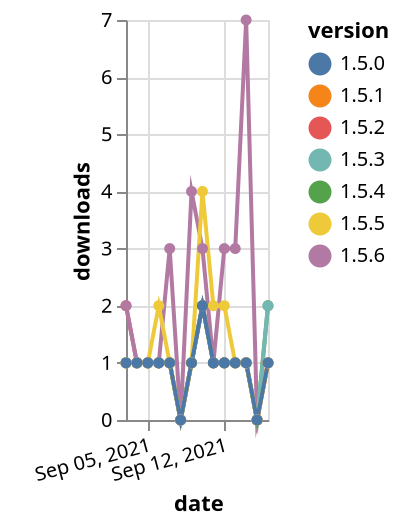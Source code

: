 {"$schema": "https://vega.github.io/schema/vega-lite/v5.json", "description": "A simple bar chart with embedded data.", "data": {"values": [{"date": "2021-09-03", "total": 185, "delta": 2, "version": "1.5.2"}, {"date": "2021-09-04", "total": 186, "delta": 1, "version": "1.5.2"}, {"date": "2021-09-05", "total": 187, "delta": 1, "version": "1.5.2"}, {"date": "2021-09-06", "total": 188, "delta": 1, "version": "1.5.2"}, {"date": "2021-09-07", "total": 189, "delta": 1, "version": "1.5.2"}, {"date": "2021-09-08", "total": 189, "delta": 0, "version": "1.5.2"}, {"date": "2021-09-09", "total": 190, "delta": 1, "version": "1.5.2"}, {"date": "2021-09-10", "total": 192, "delta": 2, "version": "1.5.2"}, {"date": "2021-09-11", "total": 193, "delta": 1, "version": "1.5.2"}, {"date": "2021-09-12", "total": 194, "delta": 1, "version": "1.5.2"}, {"date": "2021-09-13", "total": 195, "delta": 1, "version": "1.5.2"}, {"date": "2021-09-14", "total": 196, "delta": 1, "version": "1.5.2"}, {"date": "2021-09-15", "total": 196, "delta": 0, "version": "1.5.2"}, {"date": "2021-09-16", "total": 197, "delta": 1, "version": "1.5.2"}, {"date": "2021-09-03", "total": 207, "delta": 1, "version": "1.5.4"}, {"date": "2021-09-04", "total": 208, "delta": 1, "version": "1.5.4"}, {"date": "2021-09-05", "total": 209, "delta": 1, "version": "1.5.4"}, {"date": "2021-09-06", "total": 210, "delta": 1, "version": "1.5.4"}, {"date": "2021-09-07", "total": 211, "delta": 1, "version": "1.5.4"}, {"date": "2021-09-08", "total": 211, "delta": 0, "version": "1.5.4"}, {"date": "2021-09-09", "total": 212, "delta": 1, "version": "1.5.4"}, {"date": "2021-09-10", "total": 214, "delta": 2, "version": "1.5.4"}, {"date": "2021-09-11", "total": 215, "delta": 1, "version": "1.5.4"}, {"date": "2021-09-12", "total": 216, "delta": 1, "version": "1.5.4"}, {"date": "2021-09-13", "total": 217, "delta": 1, "version": "1.5.4"}, {"date": "2021-09-14", "total": 218, "delta": 1, "version": "1.5.4"}, {"date": "2021-09-15", "total": 218, "delta": 0, "version": "1.5.4"}, {"date": "2021-09-16", "total": 220, "delta": 2, "version": "1.5.4"}, {"date": "2021-09-03", "total": 385, "delta": 2, "version": "1.5.6"}, {"date": "2021-09-04", "total": 386, "delta": 1, "version": "1.5.6"}, {"date": "2021-09-05", "total": 387, "delta": 1, "version": "1.5.6"}, {"date": "2021-09-06", "total": 388, "delta": 1, "version": "1.5.6"}, {"date": "2021-09-07", "total": 391, "delta": 3, "version": "1.5.6"}, {"date": "2021-09-08", "total": 391, "delta": 0, "version": "1.5.6"}, {"date": "2021-09-09", "total": 395, "delta": 4, "version": "1.5.6"}, {"date": "2021-09-10", "total": 398, "delta": 3, "version": "1.5.6"}, {"date": "2021-09-11", "total": 399, "delta": 1, "version": "1.5.6"}, {"date": "2021-09-12", "total": 402, "delta": 3, "version": "1.5.6"}, {"date": "2021-09-13", "total": 405, "delta": 3, "version": "1.5.6"}, {"date": "2021-09-14", "total": 412, "delta": 7, "version": "1.5.6"}, {"date": "2021-09-15", "total": 412, "delta": 0, "version": "1.5.6"}, {"date": "2021-09-16", "total": 413, "delta": 1, "version": "1.5.6"}, {"date": "2021-09-03", "total": 300, "delta": 1, "version": "1.5.1"}, {"date": "2021-09-04", "total": 301, "delta": 1, "version": "1.5.1"}, {"date": "2021-09-05", "total": 302, "delta": 1, "version": "1.5.1"}, {"date": "2021-09-06", "total": 303, "delta": 1, "version": "1.5.1"}, {"date": "2021-09-07", "total": 304, "delta": 1, "version": "1.5.1"}, {"date": "2021-09-08", "total": 304, "delta": 0, "version": "1.5.1"}, {"date": "2021-09-09", "total": 305, "delta": 1, "version": "1.5.1"}, {"date": "2021-09-10", "total": 307, "delta": 2, "version": "1.5.1"}, {"date": "2021-09-11", "total": 308, "delta": 1, "version": "1.5.1"}, {"date": "2021-09-12", "total": 309, "delta": 1, "version": "1.5.1"}, {"date": "2021-09-13", "total": 310, "delta": 1, "version": "1.5.1"}, {"date": "2021-09-14", "total": 311, "delta": 1, "version": "1.5.1"}, {"date": "2021-09-15", "total": 311, "delta": 0, "version": "1.5.1"}, {"date": "2021-09-16", "total": 312, "delta": 1, "version": "1.5.1"}, {"date": "2021-09-03", "total": 179, "delta": 1, "version": "1.5.3"}, {"date": "2021-09-04", "total": 180, "delta": 1, "version": "1.5.3"}, {"date": "2021-09-05", "total": 181, "delta": 1, "version": "1.5.3"}, {"date": "2021-09-06", "total": 182, "delta": 1, "version": "1.5.3"}, {"date": "2021-09-07", "total": 183, "delta": 1, "version": "1.5.3"}, {"date": "2021-09-08", "total": 183, "delta": 0, "version": "1.5.3"}, {"date": "2021-09-09", "total": 184, "delta": 1, "version": "1.5.3"}, {"date": "2021-09-10", "total": 186, "delta": 2, "version": "1.5.3"}, {"date": "2021-09-11", "total": 187, "delta": 1, "version": "1.5.3"}, {"date": "2021-09-12", "total": 188, "delta": 1, "version": "1.5.3"}, {"date": "2021-09-13", "total": 189, "delta": 1, "version": "1.5.3"}, {"date": "2021-09-14", "total": 190, "delta": 1, "version": "1.5.3"}, {"date": "2021-09-15", "total": 190, "delta": 0, "version": "1.5.3"}, {"date": "2021-09-16", "total": 192, "delta": 2, "version": "1.5.3"}, {"date": "2021-09-03", "total": 340, "delta": 1, "version": "1.5.5"}, {"date": "2021-09-04", "total": 341, "delta": 1, "version": "1.5.5"}, {"date": "2021-09-05", "total": 342, "delta": 1, "version": "1.5.5"}, {"date": "2021-09-06", "total": 344, "delta": 2, "version": "1.5.5"}, {"date": "2021-09-07", "total": 345, "delta": 1, "version": "1.5.5"}, {"date": "2021-09-08", "total": 345, "delta": 0, "version": "1.5.5"}, {"date": "2021-09-09", "total": 346, "delta": 1, "version": "1.5.5"}, {"date": "2021-09-10", "total": 350, "delta": 4, "version": "1.5.5"}, {"date": "2021-09-11", "total": 352, "delta": 2, "version": "1.5.5"}, {"date": "2021-09-12", "total": 354, "delta": 2, "version": "1.5.5"}, {"date": "2021-09-13", "total": 355, "delta": 1, "version": "1.5.5"}, {"date": "2021-09-14", "total": 356, "delta": 1, "version": "1.5.5"}, {"date": "2021-09-15", "total": 356, "delta": 0, "version": "1.5.5"}, {"date": "2021-09-16", "total": 357, "delta": 1, "version": "1.5.5"}, {"date": "2021-09-03", "total": 217, "delta": 1, "version": "1.5.0"}, {"date": "2021-09-04", "total": 218, "delta": 1, "version": "1.5.0"}, {"date": "2021-09-05", "total": 219, "delta": 1, "version": "1.5.0"}, {"date": "2021-09-06", "total": 220, "delta": 1, "version": "1.5.0"}, {"date": "2021-09-07", "total": 221, "delta": 1, "version": "1.5.0"}, {"date": "2021-09-08", "total": 221, "delta": 0, "version": "1.5.0"}, {"date": "2021-09-09", "total": 222, "delta": 1, "version": "1.5.0"}, {"date": "2021-09-10", "total": 224, "delta": 2, "version": "1.5.0"}, {"date": "2021-09-11", "total": 225, "delta": 1, "version": "1.5.0"}, {"date": "2021-09-12", "total": 226, "delta": 1, "version": "1.5.0"}, {"date": "2021-09-13", "total": 227, "delta": 1, "version": "1.5.0"}, {"date": "2021-09-14", "total": 228, "delta": 1, "version": "1.5.0"}, {"date": "2021-09-15", "total": 228, "delta": 0, "version": "1.5.0"}, {"date": "2021-09-16", "total": 229, "delta": 1, "version": "1.5.0"}]}, "width": "container", "mark": {"type": "line", "point": {"filled": true}}, "encoding": {"x": {"field": "date", "type": "temporal", "timeUnit": "yearmonthdate", "title": "date", "axis": {"labelAngle": -15}}, "y": {"field": "delta", "type": "quantitative", "title": "downloads"}, "color": {"field": "version", "type": "nominal"}, "tooltip": {"field": "delta"}}}